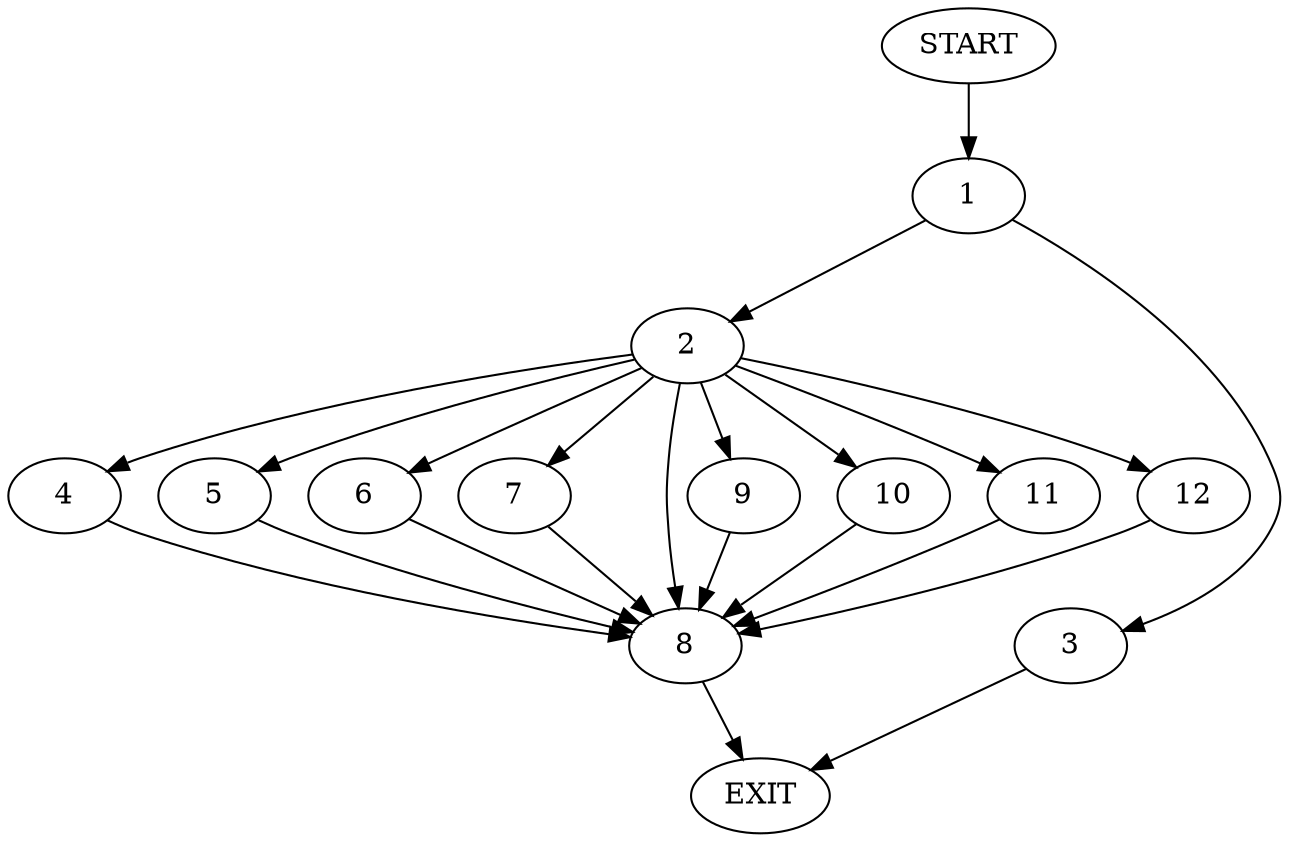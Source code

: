 digraph {
0 [label="START"]
13 [label="EXIT"]
0 -> 1
1 -> 2
1 -> 3
3 -> 13
2 -> 4
2 -> 5
2 -> 6
2 -> 7
2 -> 8
2 -> 9
2 -> 10
2 -> 11
2 -> 12
11 -> 8
4 -> 8
5 -> 8
8 -> 13
6 -> 8
12 -> 8
7 -> 8
10 -> 8
9 -> 8
}
